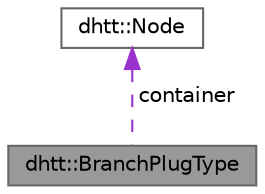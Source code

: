 digraph "dhtt::BranchPlugType"
{
 // LATEX_PDF_SIZE
  bgcolor="transparent";
  edge [fontname=Helvetica,fontsize=10,labelfontname=Helvetica,labelfontsize=10];
  node [fontname=Helvetica,fontsize=10,shape=box,height=0.2,width=0.4];
  Node1 [label="dhtt::BranchPlugType",height=0.2,width=0.4,color="gray40", fillcolor="grey60", style="filled", fontcolor="black",tooltip="Base class for the plugs which provides the necessary multithreading capabilities."];
  Node2 -> Node1 [dir="back",color="darkorchid3",style="dashed",label=" container" ];
  Node2 [label="dhtt::Node",height=0.2,width=0.4,color="gray40", fillcolor="white", style="filled",URL="$classdhtt_1_1Node.html",tooltip="dHTT Node class for all nodes on the tree"];
}
